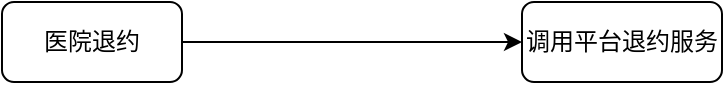 <mxfile version="23.1.5" type="github">
  <diagram name="第 1 页" id="ZFBNMosDB5cF0vNC_vOP">
    <mxGraphModel dx="989" dy="608" grid="1" gridSize="10" guides="1" tooltips="1" connect="1" arrows="1" fold="1" page="1" pageScale="1" pageWidth="827" pageHeight="1169" math="0" shadow="0">
      <root>
        <mxCell id="0" />
        <mxCell id="1" parent="0" />
        <mxCell id="3f65auHu_qYU2kPqX0yo-4" style="edgeStyle=orthogonalEdgeStyle;rounded=0;orthogonalLoop=1;jettySize=auto;html=1;entryX=0;entryY=0.5;entryDx=0;entryDy=0;" edge="1" parent="1" source="3f65auHu_qYU2kPqX0yo-1" target="3f65auHu_qYU2kPqX0yo-2">
          <mxGeometry relative="1" as="geometry" />
        </mxCell>
        <mxCell id="3f65auHu_qYU2kPqX0yo-1" value="医院退约" style="rounded=1;whiteSpace=wrap;html=1;" vertex="1" parent="1">
          <mxGeometry x="90" y="70" width="90" height="40" as="geometry" />
        </mxCell>
        <mxCell id="3f65auHu_qYU2kPqX0yo-2" value="调用平台退约服务" style="rounded=1;whiteSpace=wrap;html=1;" vertex="1" parent="1">
          <mxGeometry x="350" y="70" width="100" height="40" as="geometry" />
        </mxCell>
      </root>
    </mxGraphModel>
  </diagram>
</mxfile>
